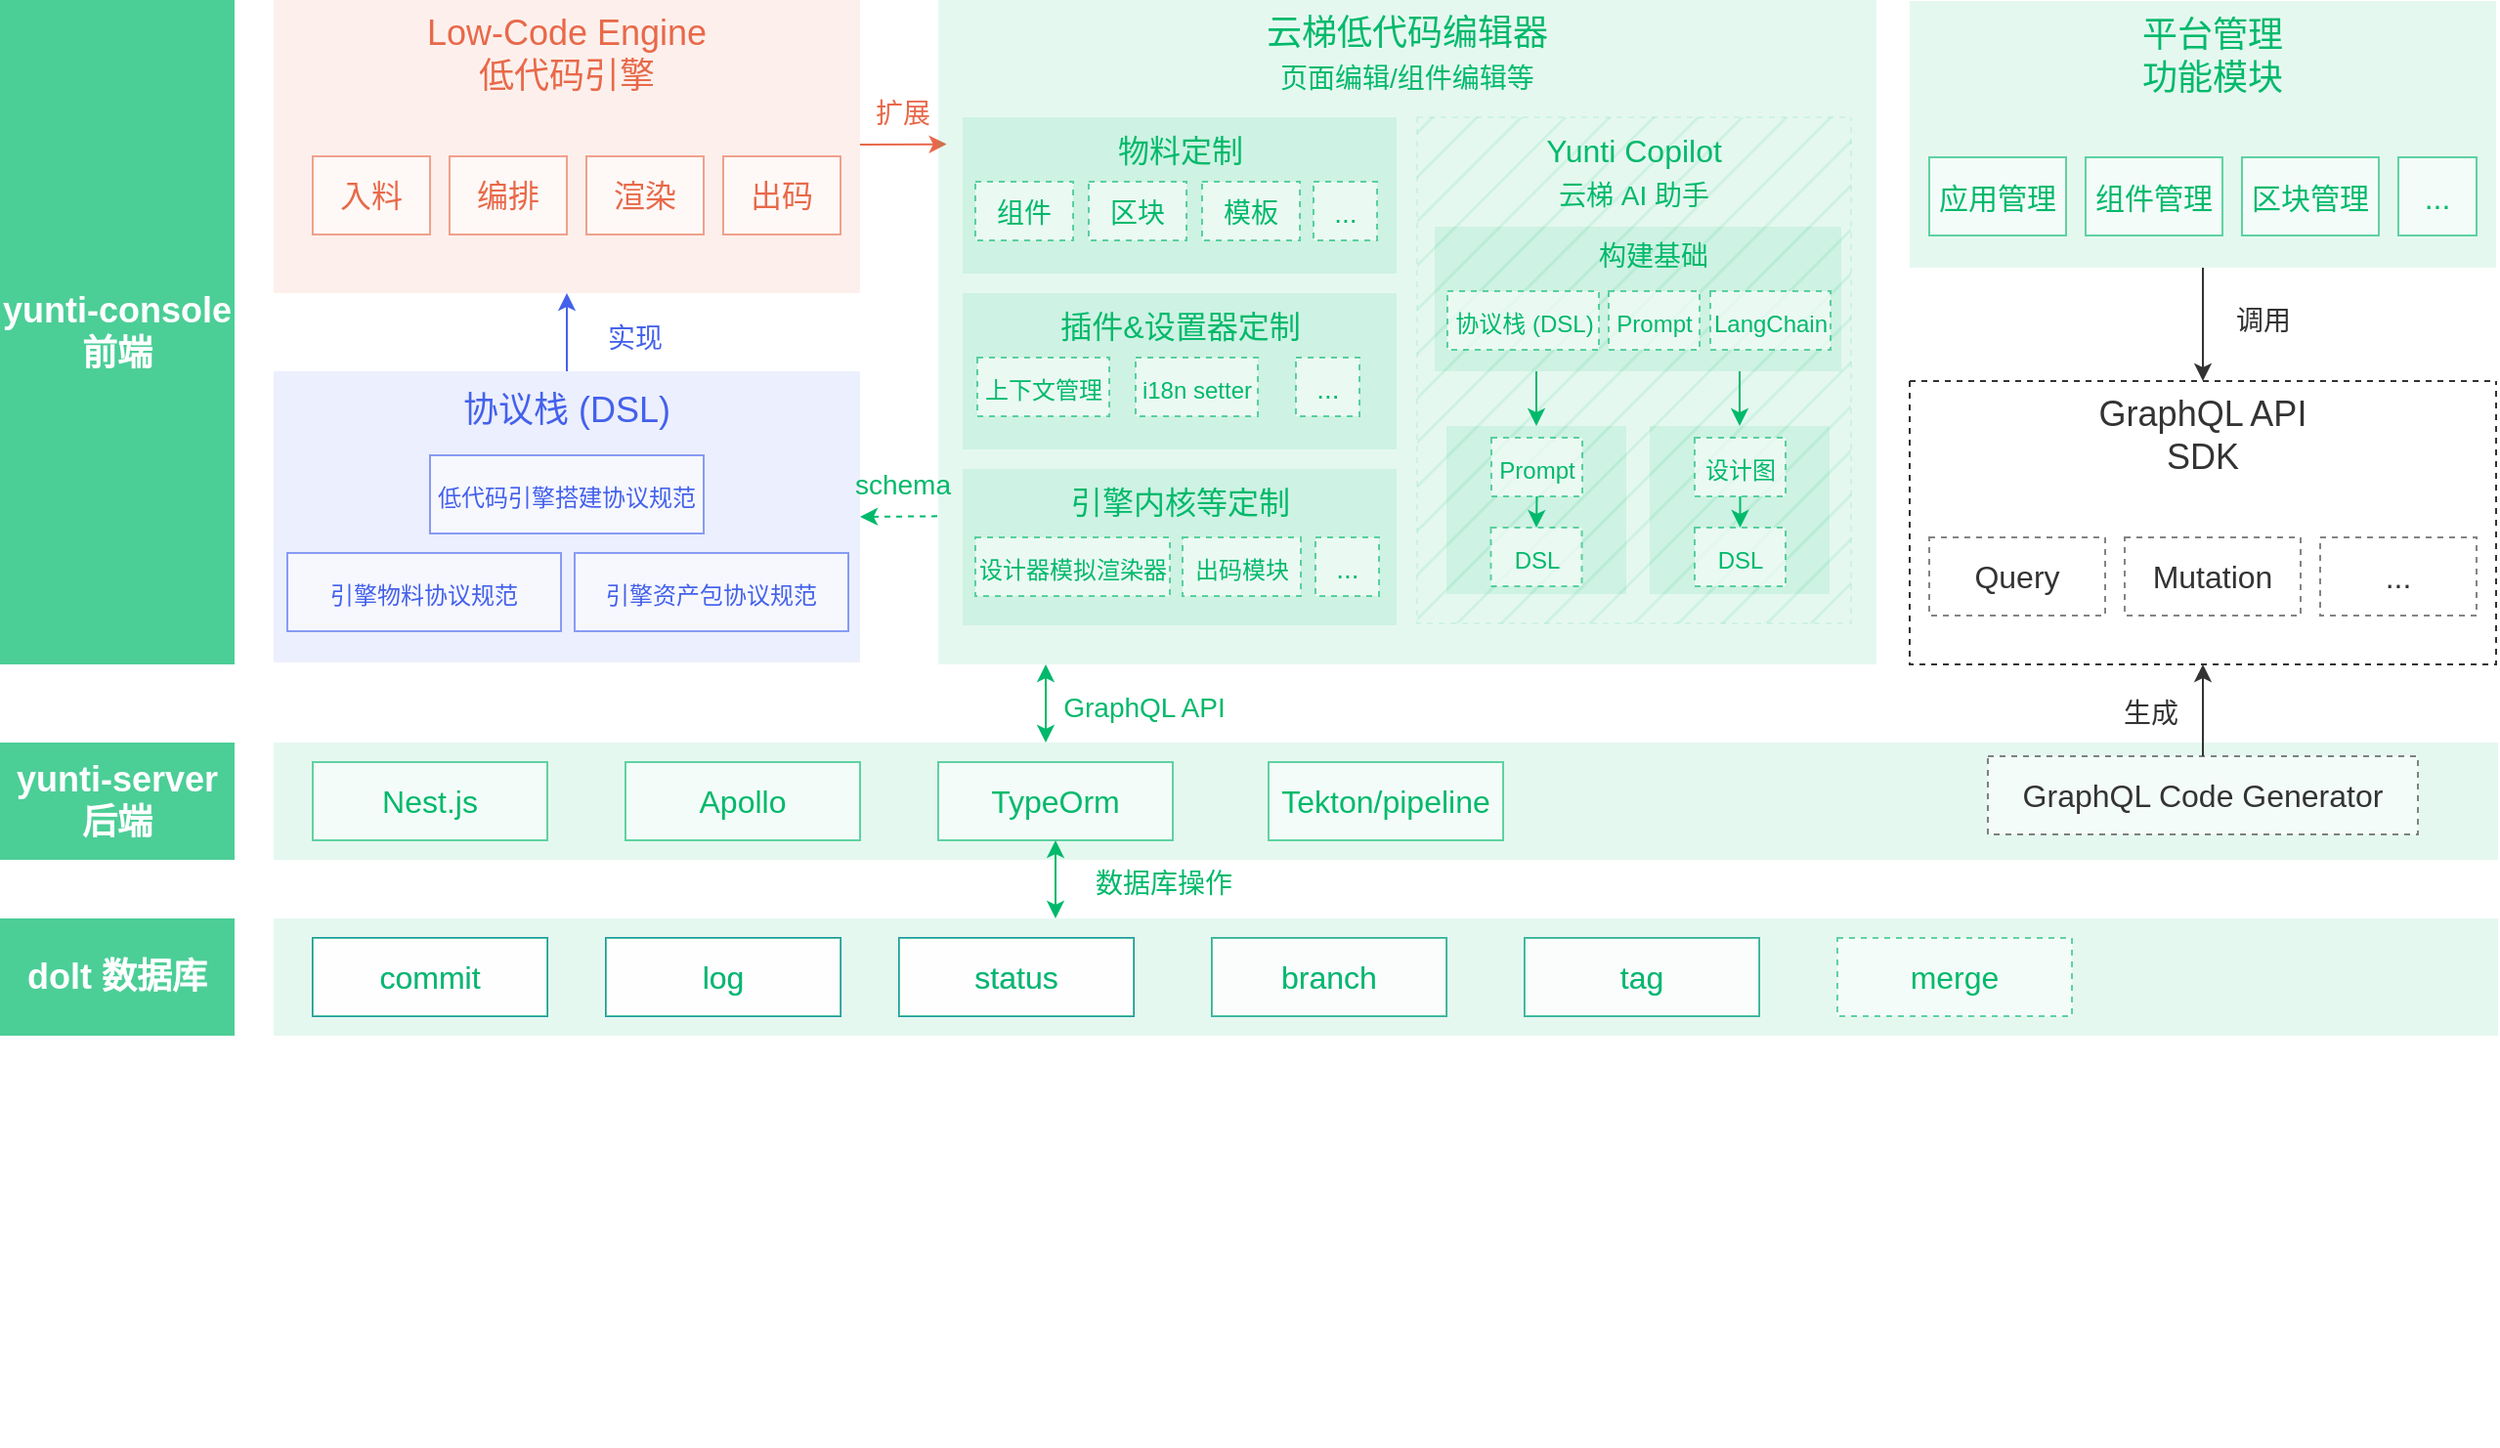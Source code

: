 <mxfile>
    <diagram id="mQrpNLpz2SsbmKvwexfa" name="Page-1">
        <mxGraphModel dx="1122" dy="861" grid="0" gridSize="10" guides="1" tooltips="1" connect="1" arrows="1" fold="1" page="1" pageScale="1" pageWidth="1169" pageHeight="1654" background="#ffffff" math="0" shadow="0">
            <root>
                <mxCell id="0"/>
                <mxCell id="1" parent="0"/>
                <mxCell id="2" value="" style="swimlane;startSize=0;fillColor=none;strokeColor=none;swimlaneFillColor=#00B96B;shadow=0;opacity=10;glass=0;" parent="1" vertex="1">
                    <mxGeometry x="180" y="910" width="1138" height="60" as="geometry">
                        <mxRectangle x="210" y="910" width="50" height="40" as="alternateBounds"/>
                    </mxGeometry>
                </mxCell>
                <mxCell id="3" value="commit" style="rounded=0;whiteSpace=wrap;html=1;fillColor=#fff;fontColor=#4461eb;strokeColor=#4461eb;fontSize=16;fontStyle=0;opacity=60;" parent="2" vertex="1">
                    <mxGeometry x="20" y="10" width="120" height="40" as="geometry"/>
                </mxCell>
                <mxCell id="4" value="log" style="rounded=0;whiteSpace=wrap;html=1;fillColor=#fff;fontColor=#4461eb;strokeColor=#4461eb;fontSize=16;fontStyle=0;opacity=60;" parent="2" vertex="1">
                    <mxGeometry x="170" y="10" width="120" height="40" as="geometry"/>
                </mxCell>
                <mxCell id="5" value="status" style="rounded=0;whiteSpace=wrap;html=1;fillColor=#fff;fontColor=#4461eb;strokeColor=#4461eb;fontSize=16;fontStyle=0;opacity=60;" parent="2" vertex="1">
                    <mxGeometry x="320" y="10" width="120" height="40" as="geometry"/>
                </mxCell>
                <mxCell id="7" value="branch" style="rounded=0;whiteSpace=wrap;html=1;fillColor=#fff;fontColor=#4461eb;strokeColor=#4461eb;fontSize=16;fontStyle=0;opacity=60;" parent="2" vertex="1">
                    <mxGeometry x="480" y="10" width="120" height="40" as="geometry"/>
                </mxCell>
                <mxCell id="8" value="tag" style="rounded=0;whiteSpace=wrap;html=1;fillColor=#fff;fontColor=#4461eb;strokeColor=#4461eb;fontSize=16;fontStyle=0;opacity=60;" parent="2" vertex="1">
                    <mxGeometry x="640" y="10" width="120" height="40" as="geometry"/>
                </mxCell>
                <mxCell id="6" value="&lt;font color=&quot;#00b96b&quot;&gt;merge&lt;/font&gt;" style="rounded=0;whiteSpace=wrap;html=1;fillColor=#fff;fontColor=#4461eb;strokeColor=#00B96B;fontSize=16;fontStyle=0;opacity=60;dashed=1;" parent="2" vertex="1">
                    <mxGeometry x="800" y="10" width="120" height="40" as="geometry"/>
                </mxCell>
                <mxCell id="72" value="commit" style="rounded=0;whiteSpace=wrap;html=1;fillColor=#fff;fontColor=#4461eb;strokeColor=#4461eb;fontSize=16;fontStyle=0;opacity=60;" parent="2" vertex="1">
                    <mxGeometry x="20" y="10" width="120" height="40" as="geometry"/>
                </mxCell>
                <mxCell id="73" value="log" style="rounded=0;whiteSpace=wrap;html=1;fillColor=#fff;fontColor=#4461eb;strokeColor=#4461eb;fontSize=16;fontStyle=0;opacity=60;" parent="2" vertex="1">
                    <mxGeometry x="170" y="10" width="120" height="40" as="geometry"/>
                </mxCell>
                <mxCell id="74" value="status" style="rounded=0;whiteSpace=wrap;html=1;fillColor=#fff;fontColor=#4461eb;strokeColor=#4461eb;fontSize=16;fontStyle=0;opacity=60;" parent="2" vertex="1">
                    <mxGeometry x="320" y="10" width="120" height="40" as="geometry"/>
                </mxCell>
                <mxCell id="75" value="commit" style="rounded=0;whiteSpace=wrap;html=1;fillColor=#fff;fontColor=#4461eb;strokeColor=#4461eb;fontSize=16;fontStyle=0;opacity=60;" parent="2" vertex="1">
                    <mxGeometry x="20" y="10" width="120" height="40" as="geometry"/>
                </mxCell>
                <mxCell id="76" value="log" style="rounded=0;whiteSpace=wrap;html=1;fillColor=#fff;fontColor=#4461eb;strokeColor=#4461eb;fontSize=16;fontStyle=0;opacity=60;" parent="2" vertex="1">
                    <mxGeometry x="170" y="10" width="120" height="40" as="geometry"/>
                </mxCell>
                <mxCell id="77" value="status" style="rounded=0;whiteSpace=wrap;html=1;fillColor=#fff;fontColor=#4461eb;strokeColor=#4461eb;fontSize=16;fontStyle=0;opacity=60;" parent="2" vertex="1">
                    <mxGeometry x="320" y="10" width="120" height="40" as="geometry"/>
                </mxCell>
                <mxCell id="78" value="commit" style="rounded=0;whiteSpace=wrap;html=1;fillColor=#fff;fontColor=#4461eb;strokeColor=#4461eb;fontSize=16;fontStyle=0;opacity=60;" parent="2" vertex="1">
                    <mxGeometry x="20" y="10" width="120" height="40" as="geometry"/>
                </mxCell>
                <mxCell id="79" value="log" style="rounded=0;whiteSpace=wrap;html=1;fillColor=#fff;fontColor=#4461eb;strokeColor=#4461eb;fontSize=16;fontStyle=0;opacity=60;" parent="2" vertex="1">
                    <mxGeometry x="170" y="10" width="120" height="40" as="geometry"/>
                </mxCell>
                <mxCell id="80" value="status" style="rounded=0;whiteSpace=wrap;html=1;fillColor=#fff;fontColor=#4461eb;strokeColor=#4461eb;fontSize=16;fontStyle=0;opacity=60;" parent="2" vertex="1">
                    <mxGeometry x="320" y="10" width="120" height="40" as="geometry"/>
                </mxCell>
                <mxCell id="81" value="&lt;font color=&quot;#00b96b&quot;&gt;commit&lt;/font&gt;" style="rounded=0;whiteSpace=wrap;html=1;fillColor=#fff;fontColor=#4461eb;strokeColor=#00B96B;fontSize=16;fontStyle=0;opacity=60;" parent="2" vertex="1">
                    <mxGeometry x="20" y="10" width="120" height="40" as="geometry"/>
                </mxCell>
                <mxCell id="82" value="&lt;font color=&quot;#00b96b&quot;&gt;log&lt;/font&gt;" style="rounded=0;whiteSpace=wrap;html=1;fillColor=#fff;fontColor=#4461eb;strokeColor=#00B96B;fontSize=16;fontStyle=0;opacity=60;" parent="2" vertex="1">
                    <mxGeometry x="170" y="10" width="120" height="40" as="geometry"/>
                </mxCell>
                <mxCell id="83" value="&lt;font color=&quot;#00b96b&quot;&gt;status&lt;/font&gt;" style="rounded=0;whiteSpace=wrap;html=1;fillColor=#fff;fontColor=#4461eb;strokeColor=#00B96B;fontSize=16;fontStyle=0;opacity=60;" parent="2" vertex="1">
                    <mxGeometry x="320" y="10" width="120" height="40" as="geometry"/>
                </mxCell>
                <mxCell id="84" value="&lt;font color=&quot;#00b96b&quot;&gt;branch&lt;/font&gt;" style="rounded=0;whiteSpace=wrap;html=1;fillColor=#fff;fontColor=#4461eb;strokeColor=#00B96B;fontSize=16;fontStyle=0;opacity=60;" parent="2" vertex="1">
                    <mxGeometry x="480" y="10" width="120" height="40" as="geometry"/>
                </mxCell>
                <mxCell id="85" value="&lt;font color=&quot;#00b96b&quot;&gt;tag&lt;/font&gt;" style="rounded=0;whiteSpace=wrap;html=1;fillColor=#fff;fontColor=#4461eb;strokeColor=#00B96B;fontSize=16;fontStyle=0;opacity=60;" parent="2" vertex="1">
                    <mxGeometry x="640" y="10" width="120" height="40" as="geometry"/>
                </mxCell>
                <mxCell id="9" value="dolt 数据库" style="rounded=0;whiteSpace=wrap;html=1;fillColor=#00B96B;fontColor=#ffffff;strokeColor=none;fontSize=18;fontStyle=1;opacity=70;gradientColor=none;" parent="1" vertex="1">
                    <mxGeometry x="40" y="910" width="120" height="60" as="geometry"/>
                </mxCell>
                <mxCell id="10" value="yunti-console&lt;br&gt;前端" style="rounded=0;whiteSpace=wrap;html=1;fillColor=#00B96B;fontColor=#ffffff;strokeColor=none;fontSize=18;fontStyle=1;opacity=70;" parent="1" vertex="1">
                    <mxGeometry x="40" y="440" width="120" height="340" as="geometry"/>
                </mxCell>
                <mxCell id="63" value="" style="edgeStyle=none;html=1;strokeColor=#E8694A;fontSize=14;fontColor=#333333;entryX=0.009;entryY=0.217;entryDx=0;entryDy=0;entryPerimeter=0;" parent="1" source="11" target="27" edge="1">
                    <mxGeometry relative="1" as="geometry"/>
                </mxCell>
                <mxCell id="11" value="" style="swimlane;startSize=0;fillColor=none;strokeColor=none;swimlaneFillColor=#E8694A;shadow=0;opacity=10;glass=0;" parent="1" vertex="1">
                    <mxGeometry x="180" y="440" width="300" height="150" as="geometry">
                        <mxRectangle x="210" y="910" width="50" height="40" as="alternateBounds"/>
                    </mxGeometry>
                </mxCell>
                <mxCell id="12" value="&lt;font color=&quot;#e8694a&quot;&gt;入料&lt;/font&gt;" style="rounded=0;whiteSpace=wrap;html=1;fillColor=#fff;fontColor=#4461eb;strokeColor=#E8694A;fontSize=16;fontStyle=0;opacity=60;" parent="11" vertex="1">
                    <mxGeometry x="20" y="80" width="60" height="40" as="geometry"/>
                </mxCell>
                <mxCell id="13" value="&lt;font color=&quot;#e8694a&quot;&gt;&lt;span style=&quot;font-family: Helvetica; font-size: 18px; font-style: normal; font-variant-ligatures: normal; font-variant-caps: normal; letter-spacing: normal; orphans: 2; text-indent: 0px; text-transform: none; widows: 2; word-spacing: 0px; -webkit-text-stroke-width: 0px; text-decoration-thickness: initial; text-decoration-style: initial; text-decoration-color: initial; float: none; display: inline !important;&quot;&gt;Low-Code Engine&lt;/span&gt;&lt;br style=&quot;border-color: rgb(0, 0, 0); padding: 0px; margin: 0px; font-family: Helvetica; font-size: 18px; font-style: normal; font-variant-ligatures: normal; font-variant-caps: normal; letter-spacing: normal; orphans: 2; text-indent: 0px; text-transform: none; widows: 2; word-spacing: 0px; -webkit-text-stroke-width: 0px; text-decoration-thickness: initial; text-decoration-style: initial; text-decoration-color: initial;&quot;&gt;低代码引擎&lt;/font&gt;" style="text;whiteSpace=wrap;html=1;fontSize=18;fontColor=#4461EB;align=center;" parent="11" vertex="1">
                    <mxGeometry x="75" width="150" height="60" as="geometry"/>
                </mxCell>
                <mxCell id="68" value="&lt;font color=&quot;#e8694a&quot;&gt;编排&lt;/font&gt;" style="rounded=0;whiteSpace=wrap;html=1;fillColor=#fff;fontColor=#4461eb;strokeColor=#E8694A;fontSize=16;fontStyle=0;opacity=60;" parent="11" vertex="1">
                    <mxGeometry x="90" y="80" width="60" height="40" as="geometry"/>
                </mxCell>
                <mxCell id="70" value="&lt;font color=&quot;#e8694a&quot;&gt;渲染&lt;/font&gt;" style="rounded=0;whiteSpace=wrap;html=1;fillColor=#fff;fontColor=#4461eb;strokeColor=#E8694A;fontSize=16;fontStyle=0;opacity=60;" parent="11" vertex="1">
                    <mxGeometry x="160" y="80" width="60" height="40" as="geometry"/>
                </mxCell>
                <mxCell id="71" value="&lt;font color=&quot;#e8694a&quot;&gt;出码&lt;/font&gt;" style="rounded=0;whiteSpace=wrap;html=1;fillColor=#fff;fontColor=#4461eb;strokeColor=#E8694A;fontSize=16;fontStyle=0;opacity=60;" parent="11" vertex="1">
                    <mxGeometry x="230" y="80" width="60" height="40" as="geometry"/>
                </mxCell>
                <mxCell id="65" value="" style="edgeStyle=none;html=1;strokeColor=#333333;fontSize=14;fontColor=#333333;" parent="1" source="19" target="32" edge="1">
                    <mxGeometry relative="1" as="geometry"/>
                </mxCell>
                <mxCell id="19" value="" style="swimlane;startSize=0;fillColor=none;strokeColor=none;swimlaneFillColor=#00B96B;shadow=0;opacity=10;glass=0;" parent="1" vertex="1">
                    <mxGeometry x="1017" y="440.5" width="300" height="136.5" as="geometry">
                        <mxRectangle x="210" y="910" width="50" height="40" as="alternateBounds"/>
                    </mxGeometry>
                </mxCell>
                <mxCell id="21" value="&lt;font color=&quot;#00b96b&quot;&gt;平台管理功能模块&lt;/font&gt;" style="text;whiteSpace=wrap;html=1;fontSize=18;fontColor=#4461EB;align=center;" parent="19" vertex="1">
                    <mxGeometry x="110" width="90" height="60" as="geometry"/>
                </mxCell>
                <mxCell id="54" value="&lt;font style=&quot;font-size: 15px;&quot; color=&quot;#00b96b&quot;&gt;应用管理&lt;/font&gt;" style="rounded=0;whiteSpace=wrap;html=1;fillColor=#fff;fontColor=#4461eb;strokeColor=#00B96B;fontSize=16;fontStyle=0;opacity=60;" parent="19" vertex="1">
                    <mxGeometry x="10" y="80" width="70" height="40" as="geometry"/>
                </mxCell>
                <mxCell id="55" value="&lt;font style=&quot;font-size: 15px;&quot; color=&quot;#00b96b&quot;&gt;组件管理&lt;/font&gt;" style="rounded=0;whiteSpace=wrap;html=1;fillColor=#fff;fontColor=#4461eb;strokeColor=#00B96B;fontSize=16;fontStyle=0;opacity=60;" parent="19" vertex="1">
                    <mxGeometry x="90" y="80" width="70" height="40" as="geometry"/>
                </mxCell>
                <mxCell id="56" value="&lt;font style=&quot;font-size: 15px;&quot; color=&quot;#00b96b&quot;&gt;区块管理&lt;/font&gt;" style="rounded=0;whiteSpace=wrap;html=1;fillColor=#fff;fontColor=#4461eb;strokeColor=#00B96B;fontSize=16;fontStyle=0;opacity=60;" parent="19" vertex="1">
                    <mxGeometry x="170" y="80" width="70" height="40" as="geometry"/>
                </mxCell>
                <mxCell id="139" value="&lt;font color=&quot;#00b96b&quot;&gt;...&lt;/font&gt;" style="rounded=0;whiteSpace=wrap;html=1;fillColor=#fff;fontColor=#4461eb;strokeColor=#00B96B;fontSize=16;fontStyle=0;opacity=60;" parent="19" vertex="1">
                    <mxGeometry x="250" y="80" width="40" height="40" as="geometry"/>
                </mxCell>
                <mxCell id="61" value="" style="edgeStyle=none;html=1;strokeColor=#4461EB;fontSize=11;fontColor=#333333;entryX=0.5;entryY=1;entryDx=0;entryDy=0;" parent="1" source="23" target="11" edge="1">
                    <mxGeometry relative="1" as="geometry"/>
                </mxCell>
                <mxCell id="23" value="" style="swimlane;startSize=0;fillColor=none;strokeColor=none;swimlaneFillColor=#4461eb;shadow=0;opacity=10;glass=0;" parent="1" vertex="1">
                    <mxGeometry x="180" y="630" width="300" height="149" as="geometry">
                        <mxRectangle x="210" y="910" width="50" height="40" as="alternateBounds"/>
                    </mxGeometry>
                </mxCell>
                <mxCell id="25" value="协议栈 (DSL)" style="text;whiteSpace=wrap;html=1;fontSize=18;fontColor=#4461EB;align=center;" parent="23" vertex="1">
                    <mxGeometry x="90" y="3" width="120" height="40" as="geometry"/>
                </mxCell>
                <mxCell id="57" value="&lt;font style=&quot;font-size: 12px;&quot;&gt;引擎物料协议规范&lt;/font&gt;" style="rounded=0;whiteSpace=wrap;html=1;fillColor=#fff;fontColor=#4461eb;strokeColor=#4461eb;fontSize=16;fontStyle=0;opacity=60;" parent="23" vertex="1">
                    <mxGeometry x="7" y="93" width="140" height="40" as="geometry"/>
                </mxCell>
                <mxCell id="60" value="&lt;font style=&quot;font-size: 12px;&quot;&gt;引擎资产包协议规范&lt;/font&gt;" style="rounded=0;whiteSpace=wrap;html=1;fillColor=#fff;fontColor=#4461eb;strokeColor=#4461eb;fontSize=16;fontStyle=0;opacity=60;" parent="23" vertex="1">
                    <mxGeometry x="154" y="93" width="140" height="40" as="geometry"/>
                </mxCell>
                <mxCell id="59" value="&lt;font style=&quot;font-size: 12px;&quot;&gt;低代码引擎搭建协议规范&lt;/font&gt;" style="rounded=0;whiteSpace=wrap;html=1;fillColor=#fff;fontColor=#4461eb;strokeColor=#4461eb;fontSize=16;fontStyle=0;opacity=60;" parent="23" vertex="1">
                    <mxGeometry x="80" y="43" width="140" height="40" as="geometry"/>
                </mxCell>
                <mxCell id="27" value="" style="swimlane;startSize=0;fillColor=none;strokeColor=none;swimlaneFillColor=#00B96B;shadow=0;opacity=10;glass=0;" parent="1" vertex="1">
                    <mxGeometry x="520" y="440" width="480" height="340" as="geometry">
                        <mxRectangle x="210" y="910" width="50" height="40" as="alternateBounds"/>
                    </mxGeometry>
                </mxCell>
                <mxCell id="29" value="&lt;font color=&quot;#00b96b&quot;&gt;云梯低代码编辑器&lt;br&gt;&lt;font style=&quot;font-size: 14px;&quot;&gt;页面编辑/组件编辑等&lt;/font&gt;&lt;br&gt;&lt;/font&gt;" style="text;whiteSpace=wrap;html=1;fontSize=18;fontColor=#4461EB;align=center;" parent="27" vertex="1">
                    <mxGeometry x="155" width="170" height="60" as="geometry"/>
                </mxCell>
                <mxCell id="92" value="" style="swimlane;startSize=0;fillColor=none;strokeColor=none;swimlaneFillColor=#00B96B;shadow=0;opacity=10;glass=0;" parent="27" vertex="1">
                    <mxGeometry x="12.5" y="60" width="222" height="80" as="geometry">
                        <mxRectangle x="210" y="910" width="50" height="40" as="alternateBounds"/>
                    </mxGeometry>
                </mxCell>
                <mxCell id="93" value="&lt;font style=&quot;font-size: 16px;&quot; color=&quot;#00b96b&quot;&gt;物料定制&lt;/font&gt;" style="text;whiteSpace=wrap;html=1;fontSize=18;fontColor=#4461EB;align=center;" parent="92" vertex="1">
                    <mxGeometry x="26" width="170" height="30" as="geometry"/>
                </mxCell>
                <mxCell id="94" value="&lt;font style=&quot;font-size: 14px;&quot; color=&quot;#00b96b&quot;&gt;组件&lt;/font&gt;" style="rounded=0;whiteSpace=wrap;html=1;fillColor=#fff;fontColor=#4461eb;strokeColor=#00B96B;fontSize=16;fontStyle=0;opacity=60;dashed=1;" parent="92" vertex="1">
                    <mxGeometry x="6.5" y="33" width="50" height="30" as="geometry"/>
                </mxCell>
                <mxCell id="134" value="&lt;font style=&quot;font-size: 14px;&quot; color=&quot;#00b96b&quot;&gt;...&lt;/font&gt;" style="rounded=0;whiteSpace=wrap;html=1;fillColor=#fff;fontColor=#4461eb;strokeColor=#00B96B;fontSize=16;fontStyle=0;opacity=60;dashed=1;" parent="92" vertex="1">
                    <mxGeometry x="179.5" y="33" width="32.5" height="30" as="geometry"/>
                </mxCell>
                <mxCell id="135" value="&lt;font color=&quot;#00b96b&quot;&gt;&lt;span style=&quot;font-size: 14px;&quot;&gt;区块&lt;/span&gt;&lt;/font&gt;" style="rounded=0;whiteSpace=wrap;html=1;fillColor=#fff;fontColor=#4461eb;strokeColor=#00B96B;fontSize=16;fontStyle=0;opacity=60;dashed=1;" parent="92" vertex="1">
                    <mxGeometry x="64.5" y="33" width="50" height="30" as="geometry"/>
                </mxCell>
                <mxCell id="136" value="&lt;font color=&quot;#00b96b&quot;&gt;&lt;span style=&quot;font-size: 14px;&quot;&gt;模板&lt;/span&gt;&lt;/font&gt;" style="rounded=0;whiteSpace=wrap;html=1;fillColor=#fff;fontColor=#4461eb;strokeColor=#00B96B;fontSize=16;fontStyle=0;opacity=60;dashed=1;" parent="92" vertex="1">
                    <mxGeometry x="122.5" y="33" width="50" height="30" as="geometry"/>
                </mxCell>
                <mxCell id="98" value="" style="swimlane;startSize=0;fillColor=none;strokeColor=none;swimlaneFillColor=#00B96B;shadow=0;opacity=10;glass=0;" parent="27" vertex="1">
                    <mxGeometry x="12.5" y="150" width="222" height="80" as="geometry">
                        <mxRectangle x="210" y="910" width="50" height="40" as="alternateBounds"/>
                    </mxGeometry>
                </mxCell>
                <mxCell id="99" value="&lt;font style=&quot;font-size: 16px;&quot; color=&quot;#00b96b&quot;&gt;插件&amp;amp;设置器定制&lt;/font&gt;" style="text;whiteSpace=wrap;html=1;fontSize=18;fontColor=#4461EB;align=center;" parent="98" vertex="1">
                    <mxGeometry x="26" width="170" height="30" as="geometry"/>
                </mxCell>
                <mxCell id="109" value="&lt;font style=&quot;font-size: 12px;&quot; color=&quot;#00b96b&quot;&gt;上下文管理&lt;/font&gt;" style="rounded=0;whiteSpace=wrap;html=1;fillColor=#fff;fontColor=#4461eb;strokeColor=#00B96B;fontSize=16;fontStyle=0;opacity=60;dashed=1;" parent="98" vertex="1">
                    <mxGeometry x="7.5" y="33" width="67.5" height="30" as="geometry"/>
                </mxCell>
                <mxCell id="115" value="&lt;font style=&quot;font-size: 12px;&quot; color=&quot;#00b96b&quot;&gt;i18n setter&lt;/font&gt;" style="rounded=0;whiteSpace=wrap;html=1;fillColor=#fff;fontColor=#4461eb;strokeColor=#00B96B;fontSize=16;fontStyle=0;opacity=60;dashed=1;" parent="98" vertex="1">
                    <mxGeometry x="88.5" y="33" width="62.5" height="30" as="geometry"/>
                </mxCell>
                <mxCell id="137" value="&lt;font style=&quot;font-size: 14px;&quot; color=&quot;#00b96b&quot;&gt;...&lt;/font&gt;" style="rounded=0;whiteSpace=wrap;html=1;fillColor=#fff;fontColor=#4461eb;strokeColor=#00B96B;fontSize=16;fontStyle=0;opacity=60;dashed=1;" parent="98" vertex="1">
                    <mxGeometry x="170.5" y="33" width="32.5" height="30" as="geometry"/>
                </mxCell>
                <mxCell id="101" value="" style="swimlane;startSize=0;fillColor=none;strokeColor=none;swimlaneFillColor=#00B96B;shadow=0;opacity=10;glass=0;" parent="27" vertex="1">
                    <mxGeometry x="12.5" y="240" width="222" height="80" as="geometry">
                        <mxRectangle x="210" y="910" width="50" height="40" as="alternateBounds"/>
                    </mxGeometry>
                </mxCell>
                <mxCell id="102" value="&lt;font style=&quot;font-size: 16px;&quot; color=&quot;#00b96b&quot;&gt;引擎内核等定制&lt;/font&gt;" style="text;whiteSpace=wrap;html=1;fontSize=18;fontColor=#4461EB;align=center;" parent="101" vertex="1">
                    <mxGeometry x="26" width="170" height="30" as="geometry"/>
                </mxCell>
                <mxCell id="116" value="&lt;font style=&quot;font-size: 12px;&quot; color=&quot;#00b96b&quot;&gt;出码模块&lt;/font&gt;" style="rounded=0;whiteSpace=wrap;html=1;fillColor=#fff;fontColor=#4461eb;strokeColor=#00B96B;fontSize=16;fontStyle=0;opacity=60;dashed=1;" parent="101" vertex="1">
                    <mxGeometry x="112.5" y="35" width="60.5" height="30" as="geometry"/>
                </mxCell>
                <mxCell id="138" value="&lt;font style=&quot;font-size: 14px;&quot; color=&quot;#00b96b&quot;&gt;...&lt;/font&gt;" style="rounded=0;whiteSpace=wrap;html=1;fillColor=#fff;fontColor=#4461eb;strokeColor=#00B96B;fontSize=16;fontStyle=0;opacity=60;dashed=1;" parent="101" vertex="1">
                    <mxGeometry x="180.5" y="35" width="32.5" height="30" as="geometry"/>
                </mxCell>
                <mxCell id="117" value="&lt;font style=&quot;font-size: 12px;&quot; color=&quot;#00b96b&quot;&gt;设计器模拟渲染器&lt;/font&gt;" style="rounded=0;whiteSpace=wrap;html=1;fillColor=#fff;fontColor=#4461eb;strokeColor=#00B96B;fontSize=16;fontStyle=0;opacity=60;dashed=1;" parent="101" vertex="1">
                    <mxGeometry x="6.5" y="35" width="99.5" height="30" as="geometry"/>
                </mxCell>
                <mxCell id="174" value="" style="swimlane;startSize=0;fillColor=default;strokeColor=#00B96B;swimlaneFillColor=#00B96B;shadow=0;opacity=10;glass=0;dashed=1;fillStyle=hatch;" vertex="1" parent="27">
                    <mxGeometry x="245" y="60" width="222" height="259" as="geometry">
                        <mxRectangle x="210" y="910" width="50" height="40" as="alternateBounds"/>
                    </mxGeometry>
                </mxCell>
                <mxCell id="175" value="&lt;font style=&quot;&quot; color=&quot;#00b96b&quot;&gt;&lt;span style=&quot;font-size: 16px;&quot;&gt;Yunti Copilot&lt;/span&gt;&lt;br&gt;&lt;font style=&quot;font-size: 14px;&quot;&gt;云梯 AI 助手&lt;/font&gt;&lt;br&gt;&lt;/font&gt;" style="text;whiteSpace=wrap;html=1;fontSize=18;fontColor=#4461EB;align=center;" vertex="1" parent="174">
                    <mxGeometry x="26" width="170" height="60" as="geometry"/>
                </mxCell>
                <mxCell id="202" style="edgeStyle=none;html=1;exitX=0.25;exitY=1;exitDx=0;exitDy=0;entryX=0.5;entryY=0;entryDx=0;entryDy=0;fontSize=16;fontColor=#FFFFFF;strokeColor=#00B96B;" edge="1" parent="174" source="176" target="197">
                    <mxGeometry relative="1" as="geometry"/>
                </mxCell>
                <mxCell id="205" style="edgeStyle=none;html=1;exitX=0.75;exitY=1;exitDx=0;exitDy=0;entryX=0.5;entryY=0;entryDx=0;entryDy=0;strokeColor=#00B96B;fontSize=16;fontColor=#FFFFFF;" edge="1" parent="174" source="176" target="203">
                    <mxGeometry relative="1" as="geometry"/>
                </mxCell>
                <mxCell id="176" value="" style="swimlane;startSize=0;fillColor=none;strokeColor=none;swimlaneFillColor=#00B96B;shadow=0;opacity=10;glass=0;" vertex="1" parent="174">
                    <mxGeometry x="9" y="56" width="208" height="74" as="geometry">
                        <mxRectangle x="210" y="910" width="50" height="40" as="alternateBounds"/>
                    </mxGeometry>
                </mxCell>
                <mxCell id="178" value="&lt;font style=&quot;font-size: 12px;&quot; color=&quot;#00b96b&quot;&gt;协议栈 (DSL)&lt;/font&gt;" style="rounded=0;whiteSpace=wrap;html=1;fillColor=#fff;fontColor=#4461eb;strokeColor=#00B96B;fontSize=16;fontStyle=0;opacity=60;dashed=1;" vertex="1" parent="176">
                    <mxGeometry x="6.5" y="33" width="77.5" height="30" as="geometry"/>
                </mxCell>
                <mxCell id="179" value="&lt;font style=&quot;font-size: 12px;&quot; color=&quot;#00b96b&quot;&gt;LangChain&lt;/font&gt;" style="rounded=0;whiteSpace=wrap;html=1;fillColor=#fff;fontColor=#4461eb;strokeColor=#00B96B;fontSize=16;fontStyle=0;opacity=60;dashed=1;" vertex="1" parent="176">
                    <mxGeometry x="141" y="33" width="61.5" height="30" as="geometry"/>
                </mxCell>
                <mxCell id="180" value="&lt;font style=&quot;font-size: 12px;&quot; color=&quot;#00b96b&quot;&gt;Prompt&lt;/font&gt;" style="rounded=0;whiteSpace=wrap;html=1;fillColor=#fff;fontColor=#4461eb;strokeColor=#00B96B;fontSize=16;fontStyle=0;opacity=60;dashed=1;" vertex="1" parent="176">
                    <mxGeometry x="89" y="33" width="46.5" height="30" as="geometry"/>
                </mxCell>
                <mxCell id="193" value="&lt;font style=&quot;font-size: 14px;&quot; color=&quot;#00b96b&quot;&gt;构建基础&lt;/font&gt;" style="text;whiteSpace=wrap;html=1;fontSize=18;fontColor=#4461EB;align=center;" vertex="1" parent="176">
                    <mxGeometry x="27.25" y="-3" width="170" height="30" as="geometry"/>
                </mxCell>
                <mxCell id="197" value="" style="swimlane;startSize=0;fillColor=none;strokeColor=none;swimlaneFillColor=#00B96B;shadow=0;opacity=10;glass=0;" vertex="1" parent="174">
                    <mxGeometry x="15" y="158" width="92" height="86" as="geometry">
                        <mxRectangle x="210" y="910" width="50" height="40" as="alternateBounds"/>
                    </mxGeometry>
                </mxCell>
                <mxCell id="209" style="edgeStyle=none;html=1;exitX=0.5;exitY=1;exitDx=0;exitDy=0;entryX=0.5;entryY=0;entryDx=0;entryDy=0;strokeColor=#00B96B;fontSize=16;fontColor=#FFFFFF;" edge="1" parent="197" source="200" target="208">
                    <mxGeometry relative="1" as="geometry"/>
                </mxCell>
                <mxCell id="200" value="&lt;font style=&quot;font-size: 12px;&quot; color=&quot;#00b96b&quot;&gt;Prompt&lt;/font&gt;" style="rounded=0;whiteSpace=wrap;html=1;fillColor=#fff;fontColor=#4461eb;strokeColor=#00B96B;fontSize=16;fontStyle=0;opacity=60;dashed=1;" vertex="1" parent="197">
                    <mxGeometry x="23" y="6" width="46.5" height="30" as="geometry"/>
                </mxCell>
                <mxCell id="208" value="&lt;font style=&quot;font-size: 12px;&quot; color=&quot;#00b96b&quot;&gt;DSL&lt;/font&gt;" style="rounded=0;whiteSpace=wrap;html=1;fillColor=#fff;fontColor=#4461eb;strokeColor=#00B96B;fontSize=16;fontStyle=0;opacity=60;dashed=1;" vertex="1" parent="197">
                    <mxGeometry x="22.75" y="52" width="46.5" height="30" as="geometry"/>
                </mxCell>
                <mxCell id="203" value="" style="swimlane;startSize=0;fillColor=none;strokeColor=none;swimlaneFillColor=#00B96B;shadow=0;opacity=10;glass=0;" vertex="1" parent="174">
                    <mxGeometry x="119" y="158" width="92" height="86" as="geometry">
                        <mxRectangle x="210" y="910" width="50" height="40" as="alternateBounds"/>
                    </mxGeometry>
                </mxCell>
                <mxCell id="211" style="edgeStyle=none;html=1;exitX=0.5;exitY=1;exitDx=0;exitDy=0;strokeColor=#00B96B;fontSize=16;fontColor=#FFFFFF;" edge="1" parent="203" source="204" target="210">
                    <mxGeometry relative="1" as="geometry"/>
                </mxCell>
                <mxCell id="204" value="&lt;font color=&quot;#00b96b&quot;&gt;&lt;span style=&quot;font-size: 12px;&quot;&gt;设计图&lt;/span&gt;&lt;/font&gt;" style="rounded=0;whiteSpace=wrap;html=1;fillColor=#fff;fontColor=#4461eb;strokeColor=#00B96B;fontSize=16;fontStyle=0;opacity=60;dashed=1;" vertex="1" parent="203">
                    <mxGeometry x="23" y="6" width="46.5" height="30" as="geometry"/>
                </mxCell>
                <mxCell id="210" value="&lt;font style=&quot;font-size: 12px;&quot; color=&quot;#00b96b&quot;&gt;DSL&lt;/font&gt;" style="rounded=0;whiteSpace=wrap;html=1;fillColor=#fff;fontColor=#4461eb;strokeColor=#00B96B;fontSize=16;fontStyle=0;opacity=60;dashed=1;" vertex="1" parent="203">
                    <mxGeometry x="23" y="52" width="46.5" height="30" as="geometry"/>
                </mxCell>
                <mxCell id="31" value="" style="swimlane;startSize=0;fillColor=none;strokeColor=#333333;swimlaneFillColor=none;shadow=0;glass=0;dashed=1;strokeWidth=1;swimlaneLine=0;" parent="1" vertex="1">
                    <mxGeometry x="1017" y="635" width="300" height="145" as="geometry">
                        <mxRectangle x="210" y="910" width="50" height="40" as="alternateBounds"/>
                    </mxGeometry>
                </mxCell>
                <mxCell id="32" value="&lt;span style=&quot;color: rgb(51, 51, 51);&quot;&gt;GraphQL API SDK&lt;/span&gt;" style="text;whiteSpace=wrap;html=1;fontSize=18;fontColor=#4461EB;align=center;" parent="31" vertex="1">
                    <mxGeometry x="90" width="120" height="60" as="geometry"/>
                </mxCell>
                <mxCell id="33" value="&lt;font color=&quot;#333333&quot;&gt;Query&lt;/font&gt;" style="rounded=0;whiteSpace=wrap;html=1;fillColor=#fff;fontColor=#4461eb;strokeColor=#333333;fontSize=16;fontStyle=0;opacity=60;dashed=1;" parent="31" vertex="1">
                    <mxGeometry x="10" y="80" width="90" height="40" as="geometry"/>
                </mxCell>
                <mxCell id="34" value="&lt;font color=&quot;#333333&quot;&gt;Mutation&lt;/font&gt;" style="rounded=0;whiteSpace=wrap;html=1;fillColor=#fff;fontColor=#4461eb;strokeColor=#333333;fontSize=16;fontStyle=0;opacity=60;dashed=1;" parent="31" vertex="1">
                    <mxGeometry x="110" y="80" width="90" height="40" as="geometry"/>
                </mxCell>
                <mxCell id="35" value="&lt;font color=&quot;#333333&quot;&gt;...&lt;/font&gt;" style="rounded=0;whiteSpace=wrap;html=1;fillColor=#fff;fontColor=#4461eb;strokeColor=#333333;fontSize=16;fontStyle=0;opacity=60;dashed=1;" parent="31" vertex="1">
                    <mxGeometry x="210" y="80" width="80" height="40" as="geometry"/>
                </mxCell>
                <mxCell id="36" value="&lt;div style=&quot;text-align: justify;&quot;&gt;&lt;br&gt;&lt;/div&gt;" style="text;html=1;align=right;verticalAlign=middle;resizable=0;points=[];autosize=1;strokeColor=none;fillColor=none;fontSize=18;fontColor=#4461EB;" parent="1" vertex="1">
                    <mxGeometry x="1165" y="1140" width="20" height="40" as="geometry"/>
                </mxCell>
                <mxCell id="37" value="yunti-server&lt;br&gt;后端" style="rounded=0;whiteSpace=wrap;html=1;fillColor=#00B96B;fontColor=#ffffff;strokeColor=none;fontSize=18;fontStyle=1;opacity=70;" parent="1" vertex="1">
                    <mxGeometry x="40" y="820" width="120" height="60" as="geometry"/>
                </mxCell>
                <mxCell id="38" value="" style="swimlane;startSize=0;fillColor=none;strokeColor=none;swimlaneFillColor=#00B96B;shadow=0;opacity=10;glass=0;" parent="1" vertex="1">
                    <mxGeometry x="180" y="820" width="1138" height="60" as="geometry">
                        <mxRectangle x="210" y="910" width="50" height="40" as="alternateBounds"/>
                    </mxGeometry>
                </mxCell>
                <mxCell id="39" value="&lt;font color=&quot;#00b96b&quot;&gt;Nest.js&lt;/font&gt;" style="rounded=0;whiteSpace=wrap;html=1;fillColor=#fff;fontColor=#4461eb;strokeColor=#00B96B;fontSize=16;fontStyle=0;opacity=60;" parent="38" vertex="1">
                    <mxGeometry x="20" y="10" width="120" height="40" as="geometry"/>
                </mxCell>
                <mxCell id="40" value="&lt;font color=&quot;#00b96b&quot;&gt;Apollo&lt;/font&gt;" style="rounded=0;whiteSpace=wrap;html=1;fillColor=#fff;fontColor=#4461eb;strokeColor=#00B96B;fontSize=16;fontStyle=0;opacity=60;" parent="38" vertex="1">
                    <mxGeometry x="180" y="10" width="120" height="40" as="geometry"/>
                </mxCell>
                <mxCell id="41" value="&lt;font color=&quot;#00b96b&quot;&gt;TypeOrm&lt;/font&gt;" style="rounded=0;whiteSpace=wrap;html=1;fillColor=#fff;fontColor=#4461eb;strokeColor=#00B96B;fontSize=16;fontStyle=0;opacity=60;" parent="38" vertex="1">
                    <mxGeometry x="340" y="10" width="120" height="40" as="geometry"/>
                </mxCell>
                <mxCell id="45" value="&lt;font color=&quot;#333333&quot;&gt;GraphQL Code Generator&lt;/font&gt;" style="rounded=0;whiteSpace=wrap;html=1;fillColor=#fff;fontColor=#4461eb;strokeColor=#333333;fontSize=16;fontStyle=0;opacity=60;dashed=1;" parent="38" vertex="1">
                    <mxGeometry x="877" y="7" width="220" height="40" as="geometry"/>
                </mxCell>
                <mxCell id="196" value="&lt;font color=&quot;#00b96b&quot;&gt;Tekton/pipeline&lt;/font&gt;" style="rounded=0;whiteSpace=wrap;html=1;fillColor=#fff;fontColor=#4461eb;strokeColor=#00B96B;fontSize=16;fontStyle=0;opacity=60;" vertex="1" parent="38">
                    <mxGeometry x="509" y="10" width="120" height="40" as="geometry"/>
                </mxCell>
                <mxCell id="44" value="" style="endArrow=classic;startArrow=classic;html=1;fillColor=#0050ef;strokeColor=#00B96B;entryX=0.5;entryY=1;entryDx=0;entryDy=0;" parent="1" target="41" edge="1">
                    <mxGeometry width="50" height="50" relative="1" as="geometry">
                        <mxPoint x="580" y="910" as="sourcePoint"/>
                        <mxPoint x="580" y="880" as="targetPoint"/>
                    </mxGeometry>
                </mxCell>
                <mxCell id="46" style="edgeStyle=none;html=1;entryX=0.5;entryY=1;entryDx=0;entryDy=0;strokeColor=#333333;exitX=0.5;exitY=0;exitDx=0;exitDy=0;" parent="1" target="31" edge="1" source="45">
                    <mxGeometry relative="1" as="geometry">
                        <mxPoint x="932" y="834" as="sourcePoint"/>
                    </mxGeometry>
                </mxCell>
                <mxCell id="47" value="&lt;font style=&quot;font-size: 14px;&quot; color=&quot;#333333&quot;&gt;生成&lt;/font&gt;" style="text;html=1;align=center;verticalAlign=middle;resizable=0;points=[];autosize=1;strokeColor=none;fillColor=none;" parent="1" vertex="1">
                    <mxGeometry x="1115" y="790" width="50" height="30" as="geometry"/>
                </mxCell>
                <mxCell id="49" value="&lt;font color=&quot;#00b96b&quot; style=&quot;font-size: 14px;&quot;&gt;GraphQL API&lt;/font&gt;" style="text;html=1;align=center;verticalAlign=middle;resizable=0;points=[];autosize=1;strokeColor=none;fillColor=none;" parent="1" vertex="1">
                    <mxGeometry x="570" y="787" width="110" height="30" as="geometry"/>
                </mxCell>
                <mxCell id="50" value="" style="endArrow=classic;startArrow=classic;html=1;fillColor=#0050ef;strokeColor=#00B96B;" parent="1" edge="1">
                    <mxGeometry width="50" height="50" relative="1" as="geometry">
                        <mxPoint x="575" y="820" as="sourcePoint"/>
                        <mxPoint x="575" y="780" as="targetPoint"/>
                    </mxGeometry>
                </mxCell>
                <mxCell id="53" value="&lt;font color=&quot;#00b96b&quot; style=&quot;font-size: 14px;&quot;&gt;数据库操作&lt;/font&gt;" style="text;html=1;align=center;verticalAlign=middle;resizable=0;points=[];autosize=1;strokeColor=none;fillColor=none;" parent="1" vertex="1">
                    <mxGeometry x="590" y="877" width="90" height="30" as="geometry"/>
                </mxCell>
                <mxCell id="62" value="&lt;font style=&quot;font-size: 14px;&quot;&gt;实现&lt;/font&gt;" style="text;whiteSpace=wrap;html=1;fontSize=18;fontColor=#4461EB;align=center;" parent="1" vertex="1">
                    <mxGeometry x="340" y="595" width="50" height="30" as="geometry"/>
                </mxCell>
                <mxCell id="64" value="&lt;font color=&quot;#00b96b&quot; style=&quot;font-size: 14px;&quot;&gt;schema&lt;/font&gt;" style="text;whiteSpace=wrap;html=1;fontSize=18;fontColor=#4461EB;align=center;" parent="1" vertex="1">
                    <mxGeometry x="477" y="670" width="50" height="30" as="geometry"/>
                </mxCell>
                <mxCell id="66" value="&lt;font style=&quot;font-size: 14px;&quot; color=&quot;#333333&quot;&gt;调用&lt;/font&gt;" style="text;whiteSpace=wrap;html=1;fontSize=18;fontColor=#4461EB;align=center;" parent="1" vertex="1">
                    <mxGeometry x="1173" y="586" width="50" height="30" as="geometry"/>
                </mxCell>
                <mxCell id="140" style="edgeStyle=none;html=1;entryX=1;entryY=0.5;entryDx=0;entryDy=0;dashed=1;strokeColor=#00B96B;exitX=-0.001;exitY=0.777;exitDx=0;exitDy=0;exitPerimeter=0;" parent="1" source="27" target="23" edge="1">
                    <mxGeometry relative="1" as="geometry">
                        <mxPoint x="520" y="705" as="sourcePoint"/>
                    </mxGeometry>
                </mxCell>
                <mxCell id="141" value="&lt;font color=&quot;#e8694a&quot; style=&quot;font-size: 14px;&quot;&gt;扩展&lt;/font&gt;" style="text;whiteSpace=wrap;html=1;fontSize=18;fontColor=#4461EB;align=center;" parent="1" vertex="1">
                    <mxGeometry x="477" y="480" width="50" height="30" as="geometry"/>
                </mxCell>
            </root>
        </mxGraphModel>
    </diagram>
</mxfile>